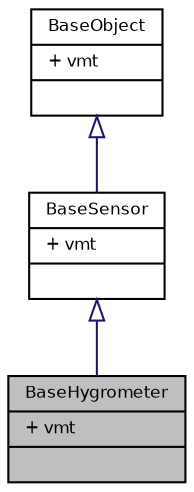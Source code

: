 digraph "BaseHygrometer"
{
  bgcolor="transparent";
  edge [fontname="Helvetica",fontsize="8",labelfontname="Helvetica",labelfontsize="8"];
  node [fontname="Helvetica",fontsize="8",shape=record];
  Node0 [label="{BaseHygrometer\n|+ vmt\l|}",height=0.2,width=0.4,color="black", fillcolor="grey75", style="filled", fontcolor="black"];
  Node1 -> Node0 [dir="back",color="midnightblue",fontsize="8",style="solid",arrowtail="onormal",fontname="Helvetica"];
  Node1 [label="{BaseSensor\n|+ vmt\l|}",height=0.2,width=0.4,color="black",URL="$struct_base_sensor.html",tooltip="Base stream class. "];
  Node2 -> Node1 [dir="back",color="midnightblue",fontsize="8",style="solid",arrowtail="onormal",fontname="Helvetica"];
  Node2 [label="{BaseObject\n|+ vmt\l|}",height=0.2,width=0.4,color="black",URL="$struct_base_object.html",tooltip="Base stream class. "];
}
